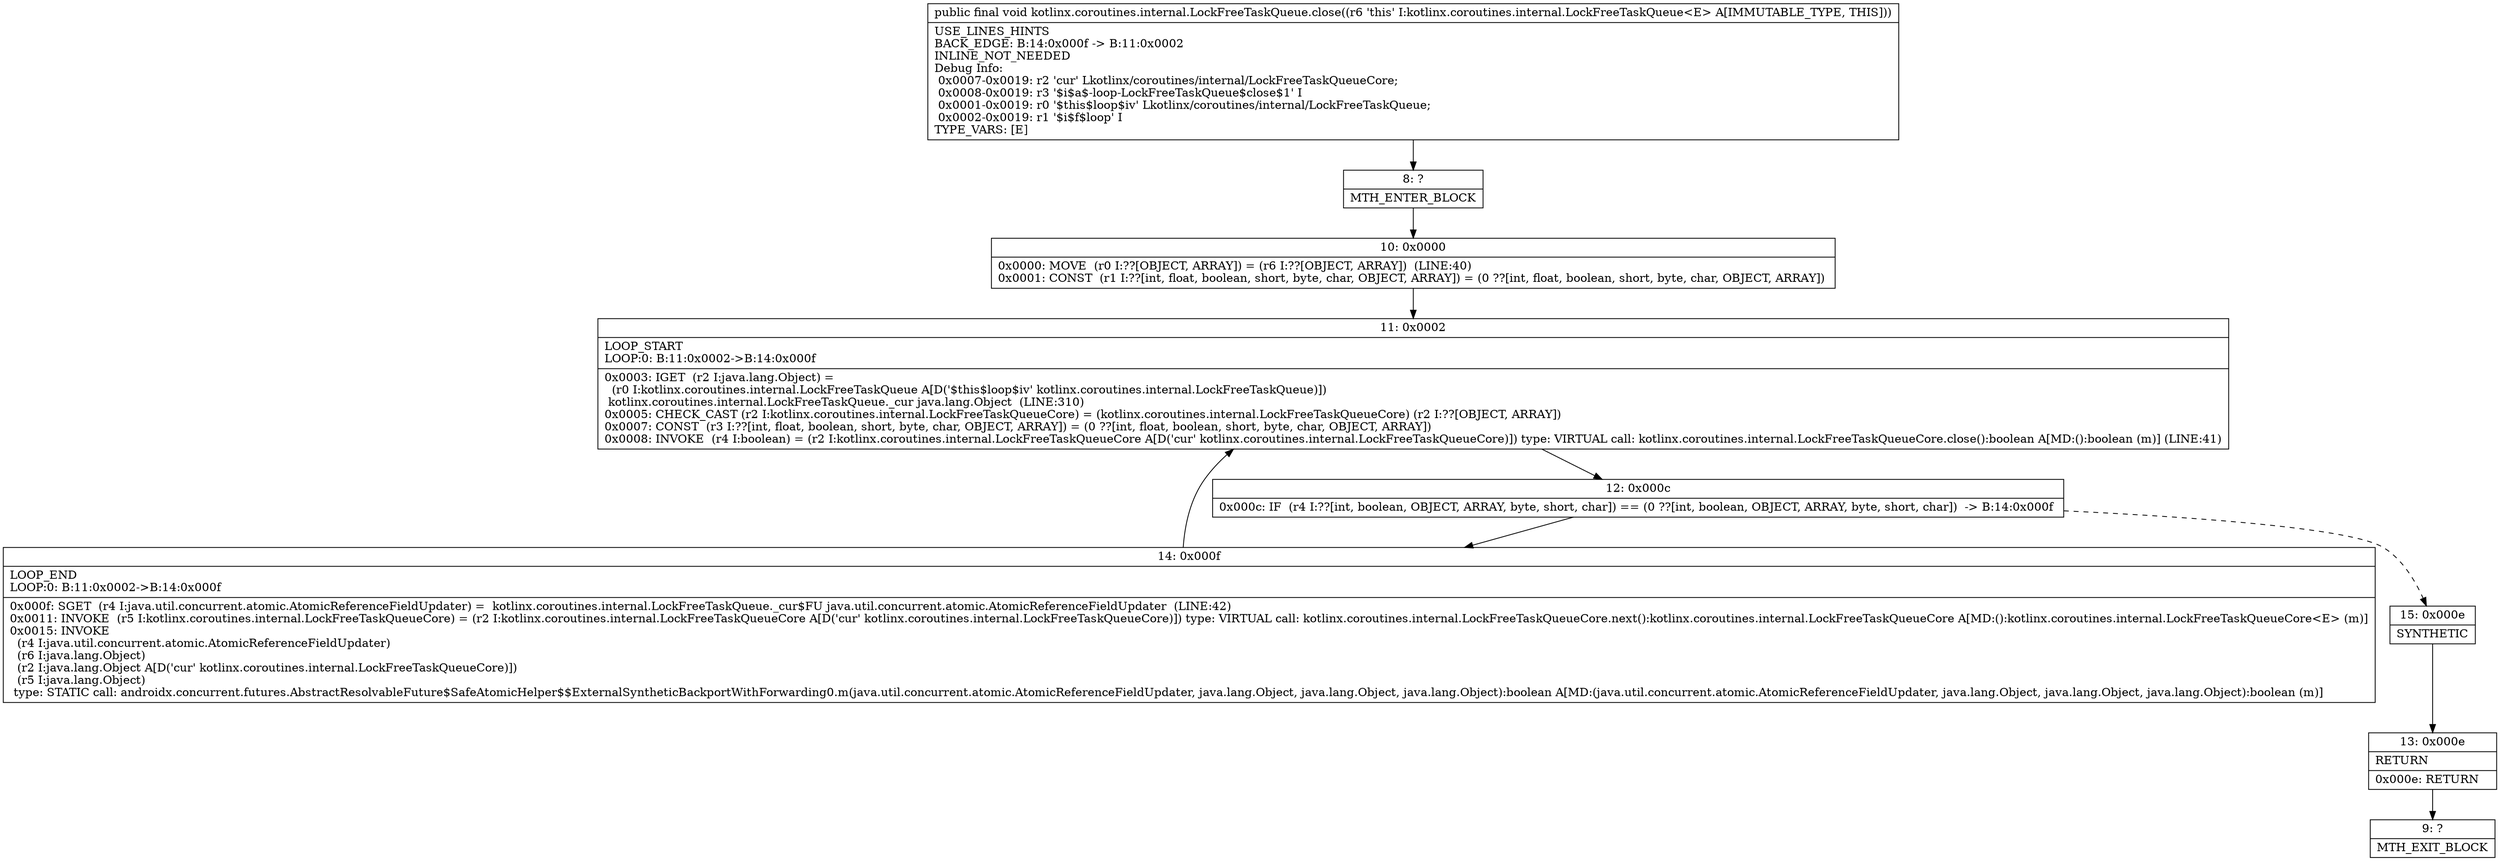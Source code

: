 digraph "CFG forkotlinx.coroutines.internal.LockFreeTaskQueue.close()V" {
Node_8 [shape=record,label="{8\:\ ?|MTH_ENTER_BLOCK\l}"];
Node_10 [shape=record,label="{10\:\ 0x0000|0x0000: MOVE  (r0 I:??[OBJECT, ARRAY]) = (r6 I:??[OBJECT, ARRAY])  (LINE:40)\l0x0001: CONST  (r1 I:??[int, float, boolean, short, byte, char, OBJECT, ARRAY]) = (0 ??[int, float, boolean, short, byte, char, OBJECT, ARRAY]) \l}"];
Node_11 [shape=record,label="{11\:\ 0x0002|LOOP_START\lLOOP:0: B:11:0x0002\-\>B:14:0x000f\l|0x0003: IGET  (r2 I:java.lang.Object) = \l  (r0 I:kotlinx.coroutines.internal.LockFreeTaskQueue A[D('$this$loop$iv' kotlinx.coroutines.internal.LockFreeTaskQueue)])\l kotlinx.coroutines.internal.LockFreeTaskQueue._cur java.lang.Object  (LINE:310)\l0x0005: CHECK_CAST (r2 I:kotlinx.coroutines.internal.LockFreeTaskQueueCore) = (kotlinx.coroutines.internal.LockFreeTaskQueueCore) (r2 I:??[OBJECT, ARRAY]) \l0x0007: CONST  (r3 I:??[int, float, boolean, short, byte, char, OBJECT, ARRAY]) = (0 ??[int, float, boolean, short, byte, char, OBJECT, ARRAY]) \l0x0008: INVOKE  (r4 I:boolean) = (r2 I:kotlinx.coroutines.internal.LockFreeTaskQueueCore A[D('cur' kotlinx.coroutines.internal.LockFreeTaskQueueCore)]) type: VIRTUAL call: kotlinx.coroutines.internal.LockFreeTaskQueueCore.close():boolean A[MD:():boolean (m)] (LINE:41)\l}"];
Node_12 [shape=record,label="{12\:\ 0x000c|0x000c: IF  (r4 I:??[int, boolean, OBJECT, ARRAY, byte, short, char]) == (0 ??[int, boolean, OBJECT, ARRAY, byte, short, char])  \-\> B:14:0x000f \l}"];
Node_14 [shape=record,label="{14\:\ 0x000f|LOOP_END\lLOOP:0: B:11:0x0002\-\>B:14:0x000f\l|0x000f: SGET  (r4 I:java.util.concurrent.atomic.AtomicReferenceFieldUpdater) =  kotlinx.coroutines.internal.LockFreeTaskQueue._cur$FU java.util.concurrent.atomic.AtomicReferenceFieldUpdater  (LINE:42)\l0x0011: INVOKE  (r5 I:kotlinx.coroutines.internal.LockFreeTaskQueueCore) = (r2 I:kotlinx.coroutines.internal.LockFreeTaskQueueCore A[D('cur' kotlinx.coroutines.internal.LockFreeTaskQueueCore)]) type: VIRTUAL call: kotlinx.coroutines.internal.LockFreeTaskQueueCore.next():kotlinx.coroutines.internal.LockFreeTaskQueueCore A[MD:():kotlinx.coroutines.internal.LockFreeTaskQueueCore\<E\> (m)]\l0x0015: INVOKE  \l  (r4 I:java.util.concurrent.atomic.AtomicReferenceFieldUpdater)\l  (r6 I:java.lang.Object)\l  (r2 I:java.lang.Object A[D('cur' kotlinx.coroutines.internal.LockFreeTaskQueueCore)])\l  (r5 I:java.lang.Object)\l type: STATIC call: androidx.concurrent.futures.AbstractResolvableFuture$SafeAtomicHelper$$ExternalSyntheticBackportWithForwarding0.m(java.util.concurrent.atomic.AtomicReferenceFieldUpdater, java.lang.Object, java.lang.Object, java.lang.Object):boolean A[MD:(java.util.concurrent.atomic.AtomicReferenceFieldUpdater, java.lang.Object, java.lang.Object, java.lang.Object):boolean (m)]\l}"];
Node_15 [shape=record,label="{15\:\ 0x000e|SYNTHETIC\l}"];
Node_13 [shape=record,label="{13\:\ 0x000e|RETURN\l|0x000e: RETURN   \l}"];
Node_9 [shape=record,label="{9\:\ ?|MTH_EXIT_BLOCK\l}"];
MethodNode[shape=record,label="{public final void kotlinx.coroutines.internal.LockFreeTaskQueue.close((r6 'this' I:kotlinx.coroutines.internal.LockFreeTaskQueue\<E\> A[IMMUTABLE_TYPE, THIS]))  | USE_LINES_HINTS\lBACK_EDGE: B:14:0x000f \-\> B:11:0x0002\lINLINE_NOT_NEEDED\lDebug Info:\l  0x0007\-0x0019: r2 'cur' Lkotlinx\/coroutines\/internal\/LockFreeTaskQueueCore;\l  0x0008\-0x0019: r3 '$i$a$\-loop\-LockFreeTaskQueue$close$1' I\l  0x0001\-0x0019: r0 '$this$loop$iv' Lkotlinx\/coroutines\/internal\/LockFreeTaskQueue;\l  0x0002\-0x0019: r1 '$i$f$loop' I\lTYPE_VARS: [E]\l}"];
MethodNode -> Node_8;Node_8 -> Node_10;
Node_10 -> Node_11;
Node_11 -> Node_12;
Node_12 -> Node_14;
Node_12 -> Node_15[style=dashed];
Node_14 -> Node_11;
Node_15 -> Node_13;
Node_13 -> Node_9;
}

